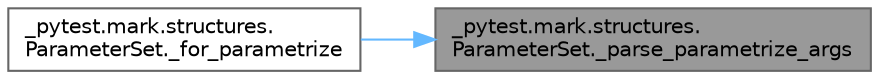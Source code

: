 digraph "_pytest.mark.structures.ParameterSet._parse_parametrize_args"
{
 // LATEX_PDF_SIZE
  bgcolor="transparent";
  edge [fontname=Helvetica,fontsize=10,labelfontname=Helvetica,labelfontsize=10];
  node [fontname=Helvetica,fontsize=10,shape=box,height=0.2,width=0.4];
  rankdir="RL";
  Node1 [id="Node000001",label="_pytest.mark.structures.\lParameterSet._parse_parametrize_args",height=0.2,width=0.4,color="gray40", fillcolor="grey60", style="filled", fontcolor="black",tooltip=" "];
  Node1 -> Node2 [id="edge1_Node000001_Node000002",dir="back",color="steelblue1",style="solid",tooltip=" "];
  Node2 [id="Node000002",label="_pytest.mark.structures.\lParameterSet._for_parametrize",height=0.2,width=0.4,color="grey40", fillcolor="white", style="filled",URL="$class__pytest_1_1mark_1_1structures_1_1_parameter_set.html#a86271b2b3ea621c6973b4ee60de6f98f",tooltip=" "];
}
